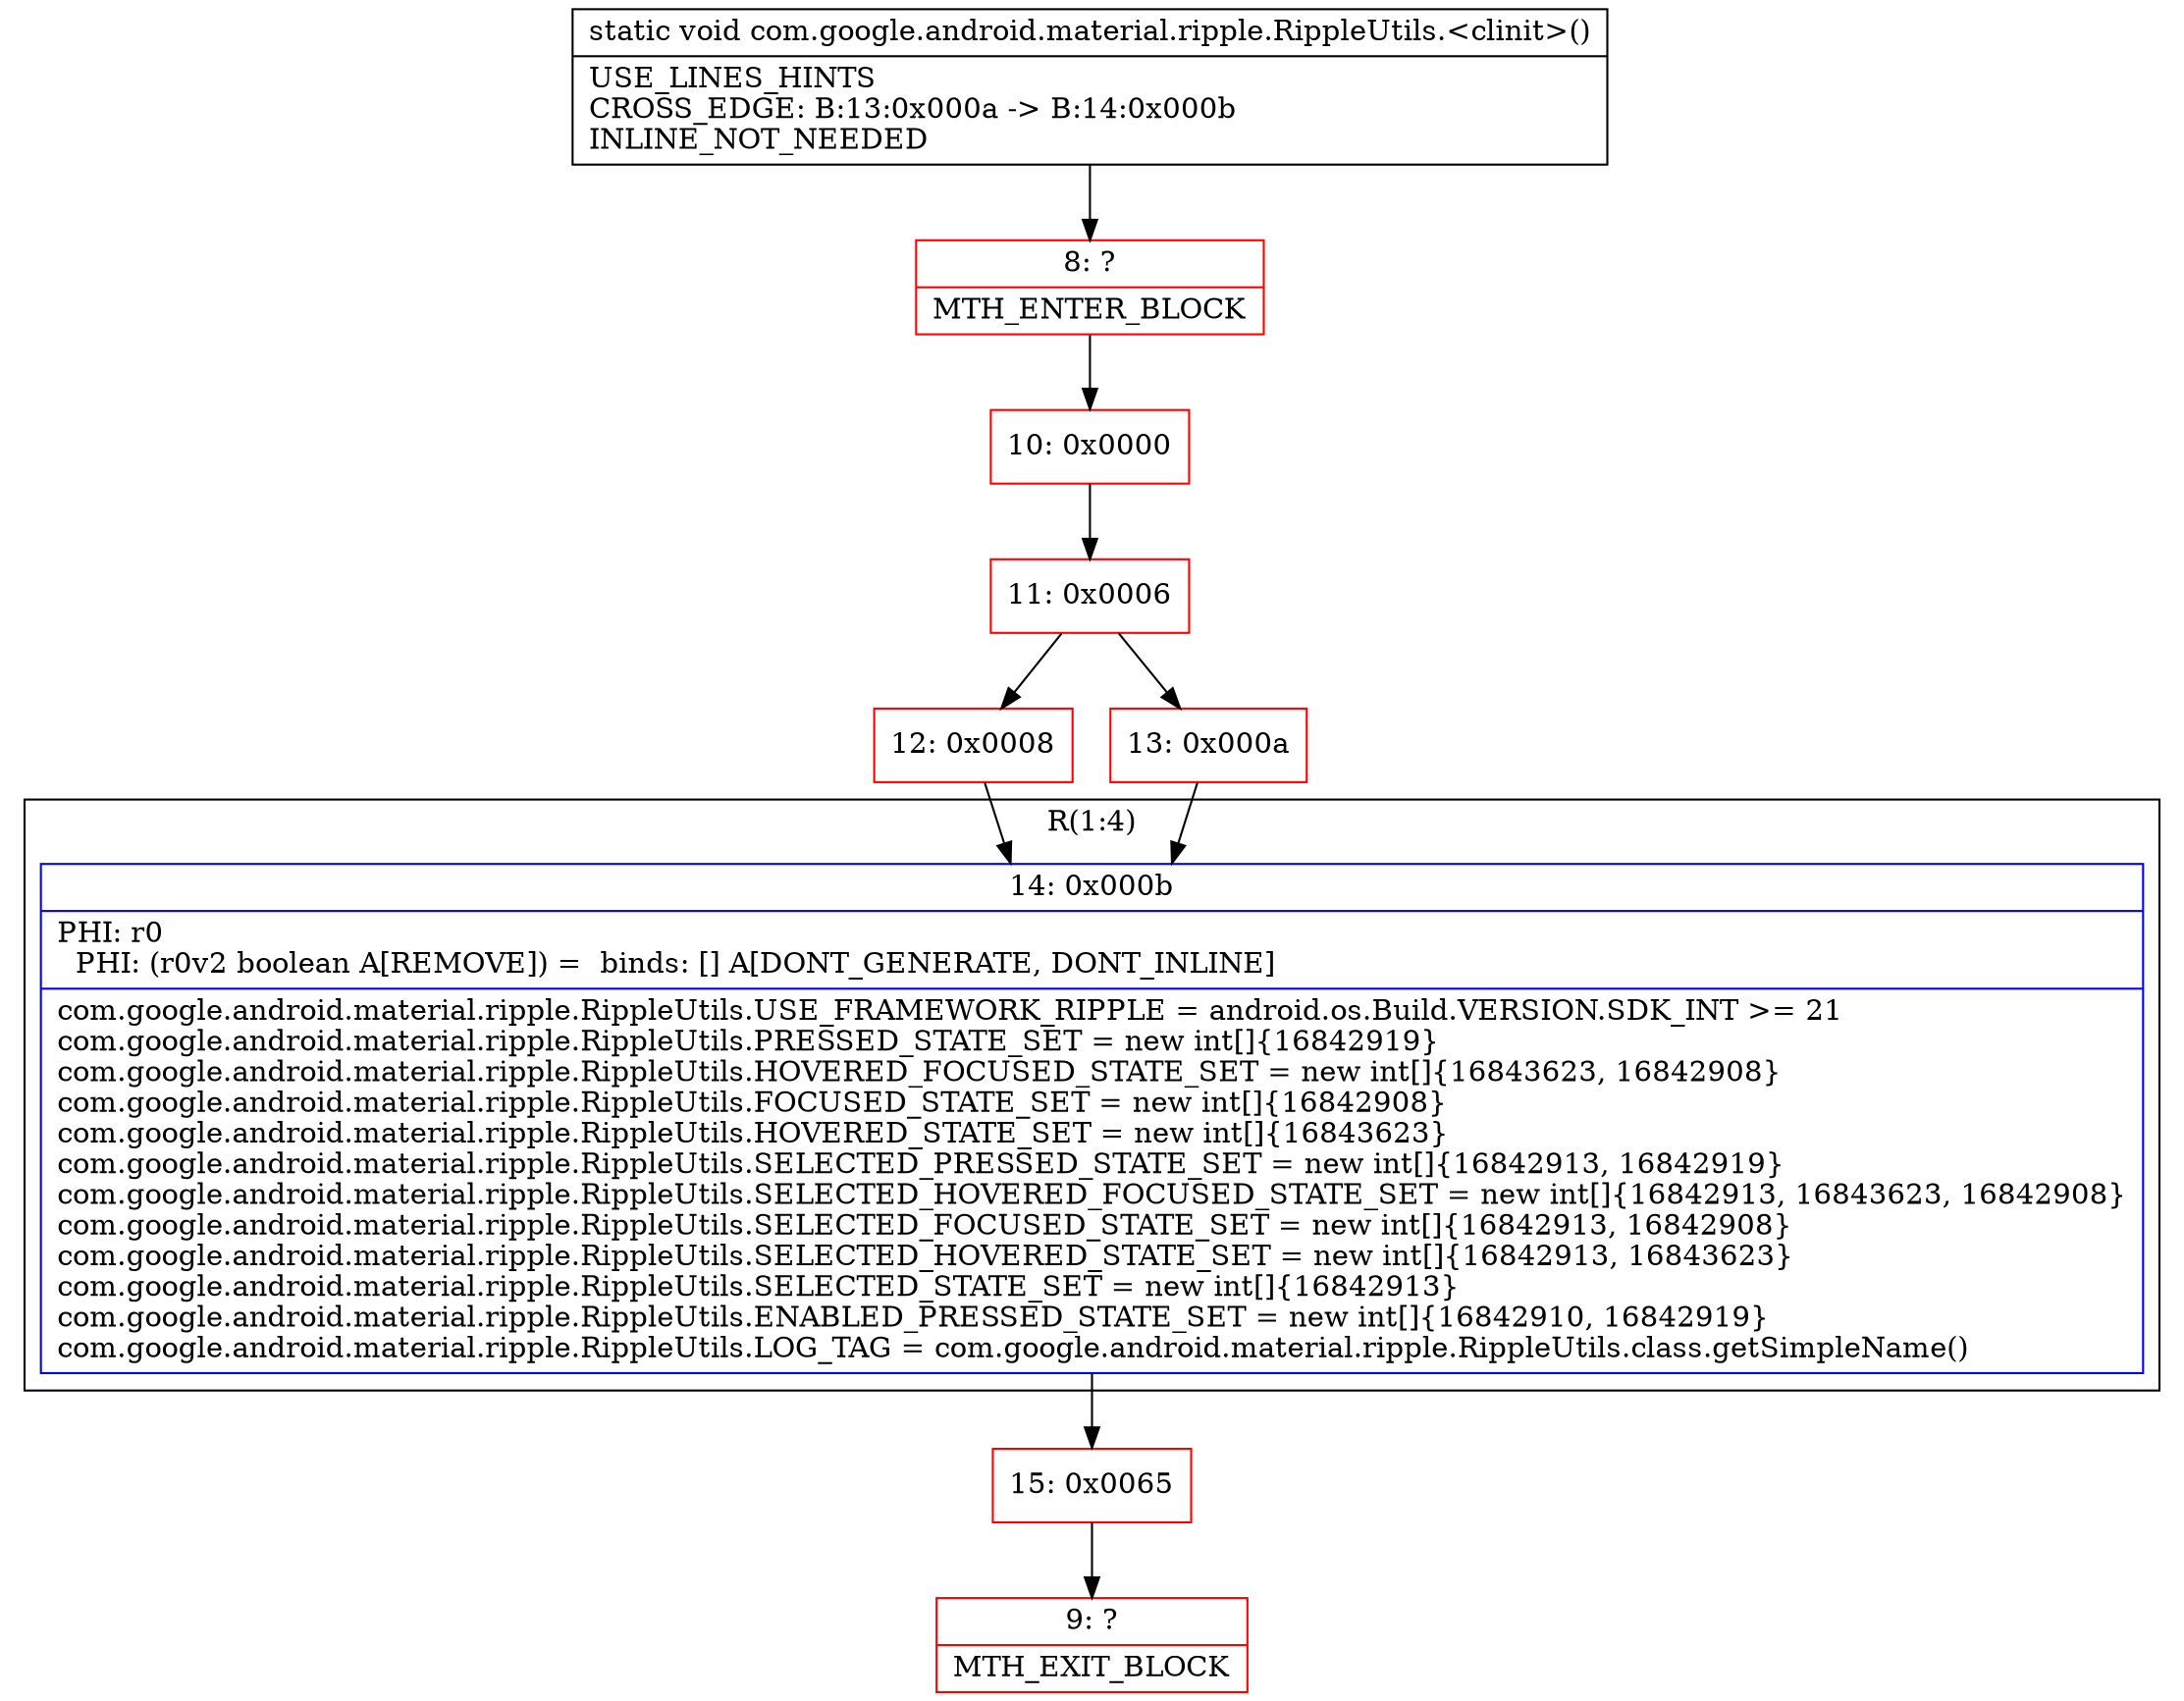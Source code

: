 digraph "CFG forcom.google.android.material.ripple.RippleUtils.\<clinit\>()V" {
subgraph cluster_Region_1926036353 {
label = "R(1:4)";
node [shape=record,color=blue];
Node_14 [shape=record,label="{14\:\ 0x000b|PHI: r0 \l  PHI: (r0v2 boolean A[REMOVE]) =  binds: [] A[DONT_GENERATE, DONT_INLINE]\l|com.google.android.material.ripple.RippleUtils.USE_FRAMEWORK_RIPPLE = android.os.Build.VERSION.SDK_INT \>= 21\lcom.google.android.material.ripple.RippleUtils.PRESSED_STATE_SET = new int[]\{16842919\}\lcom.google.android.material.ripple.RippleUtils.HOVERED_FOCUSED_STATE_SET = new int[]\{16843623, 16842908\}\lcom.google.android.material.ripple.RippleUtils.FOCUSED_STATE_SET = new int[]\{16842908\}\lcom.google.android.material.ripple.RippleUtils.HOVERED_STATE_SET = new int[]\{16843623\}\lcom.google.android.material.ripple.RippleUtils.SELECTED_PRESSED_STATE_SET = new int[]\{16842913, 16842919\}\lcom.google.android.material.ripple.RippleUtils.SELECTED_HOVERED_FOCUSED_STATE_SET = new int[]\{16842913, 16843623, 16842908\}\lcom.google.android.material.ripple.RippleUtils.SELECTED_FOCUSED_STATE_SET = new int[]\{16842913, 16842908\}\lcom.google.android.material.ripple.RippleUtils.SELECTED_HOVERED_STATE_SET = new int[]\{16842913, 16843623\}\lcom.google.android.material.ripple.RippleUtils.SELECTED_STATE_SET = new int[]\{16842913\}\lcom.google.android.material.ripple.RippleUtils.ENABLED_PRESSED_STATE_SET = new int[]\{16842910, 16842919\}\lcom.google.android.material.ripple.RippleUtils.LOG_TAG = com.google.android.material.ripple.RippleUtils.class.getSimpleName()\l}"];
}
Node_8 [shape=record,color=red,label="{8\:\ ?|MTH_ENTER_BLOCK\l}"];
Node_10 [shape=record,color=red,label="{10\:\ 0x0000}"];
Node_11 [shape=record,color=red,label="{11\:\ 0x0006}"];
Node_12 [shape=record,color=red,label="{12\:\ 0x0008}"];
Node_15 [shape=record,color=red,label="{15\:\ 0x0065}"];
Node_9 [shape=record,color=red,label="{9\:\ ?|MTH_EXIT_BLOCK\l}"];
Node_13 [shape=record,color=red,label="{13\:\ 0x000a}"];
MethodNode[shape=record,label="{static void com.google.android.material.ripple.RippleUtils.\<clinit\>()  | USE_LINES_HINTS\lCROSS_EDGE: B:13:0x000a \-\> B:14:0x000b\lINLINE_NOT_NEEDED\l}"];
MethodNode -> Node_8;Node_14 -> Node_15;
Node_8 -> Node_10;
Node_10 -> Node_11;
Node_11 -> Node_12;
Node_11 -> Node_13;
Node_12 -> Node_14;
Node_15 -> Node_9;
Node_13 -> Node_14;
}

